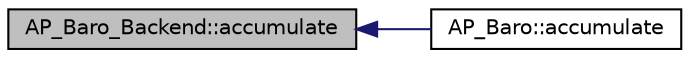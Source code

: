 digraph "AP_Baro_Backend::accumulate"
{
 // INTERACTIVE_SVG=YES
  edge [fontname="Helvetica",fontsize="10",labelfontname="Helvetica",labelfontsize="10"];
  node [fontname="Helvetica",fontsize="10",shape=record];
  rankdir="LR";
  Node1 [label="AP_Baro_Backend::accumulate",height=0.2,width=0.4,color="black", fillcolor="grey75", style="filled" fontcolor="black"];
  Node1 -> Node2 [dir="back",color="midnightblue",fontsize="10",style="solid",fontname="Helvetica"];
  Node2 [label="AP_Baro::accumulate",height=0.2,width=0.4,color="black", fillcolor="white", style="filled",URL="$classAP__Baro.html#a81aef89650ab598e41396ee90b461ed9"];
}
